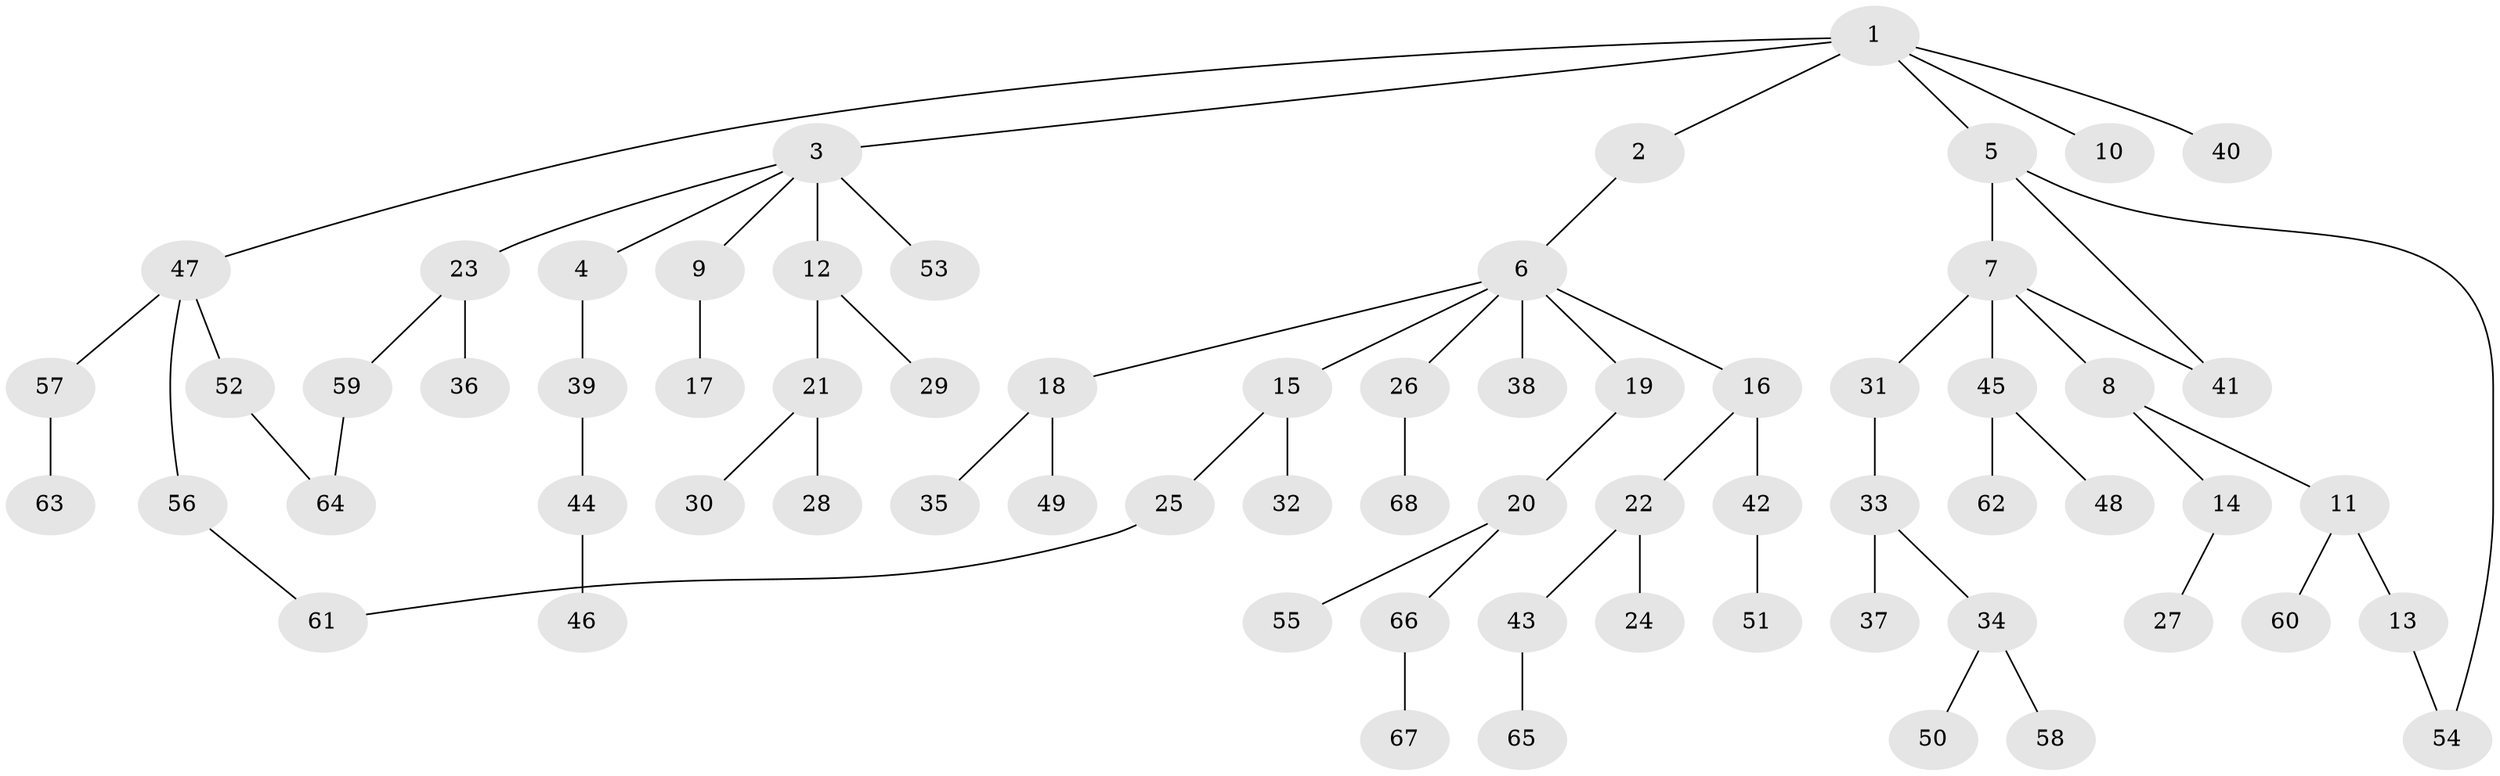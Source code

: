 // original degree distribution, {7: 0.007692307692307693, 3: 0.13846153846153847, 8: 0.023076923076923078, 4: 0.05384615384615385, 5: 0.03076923076923077, 1: 0.46923076923076923, 2: 0.27692307692307694}
// Generated by graph-tools (version 1.1) at 2025/34/03/09/25 02:34:03]
// undirected, 68 vertices, 71 edges
graph export_dot {
graph [start="1"]
  node [color=gray90,style=filled];
  1;
  2;
  3;
  4;
  5;
  6;
  7;
  8;
  9;
  10;
  11;
  12;
  13;
  14;
  15;
  16;
  17;
  18;
  19;
  20;
  21;
  22;
  23;
  24;
  25;
  26;
  27;
  28;
  29;
  30;
  31;
  32;
  33;
  34;
  35;
  36;
  37;
  38;
  39;
  40;
  41;
  42;
  43;
  44;
  45;
  46;
  47;
  48;
  49;
  50;
  51;
  52;
  53;
  54;
  55;
  56;
  57;
  58;
  59;
  60;
  61;
  62;
  63;
  64;
  65;
  66;
  67;
  68;
  1 -- 2 [weight=1.0];
  1 -- 3 [weight=1.0];
  1 -- 5 [weight=1.0];
  1 -- 10 [weight=1.0];
  1 -- 40 [weight=1.0];
  1 -- 47 [weight=1.0];
  2 -- 6 [weight=1.0];
  3 -- 4 [weight=1.0];
  3 -- 9 [weight=1.0];
  3 -- 12 [weight=2.0];
  3 -- 23 [weight=1.0];
  3 -- 53 [weight=1.0];
  4 -- 39 [weight=1.0];
  5 -- 7 [weight=4.0];
  5 -- 41 [weight=1.0];
  5 -- 54 [weight=1.0];
  6 -- 15 [weight=1.0];
  6 -- 16 [weight=1.0];
  6 -- 18 [weight=1.0];
  6 -- 19 [weight=1.0];
  6 -- 26 [weight=1.0];
  6 -- 38 [weight=1.0];
  7 -- 8 [weight=1.0];
  7 -- 31 [weight=1.0];
  7 -- 41 [weight=1.0];
  7 -- 45 [weight=1.0];
  8 -- 11 [weight=1.0];
  8 -- 14 [weight=1.0];
  9 -- 17 [weight=3.0];
  11 -- 13 [weight=1.0];
  11 -- 60 [weight=1.0];
  12 -- 21 [weight=1.0];
  12 -- 29 [weight=1.0];
  13 -- 54 [weight=1.0];
  14 -- 27 [weight=1.0];
  15 -- 25 [weight=1.0];
  15 -- 32 [weight=1.0];
  16 -- 22 [weight=1.0];
  16 -- 42 [weight=2.0];
  18 -- 35 [weight=1.0];
  18 -- 49 [weight=1.0];
  19 -- 20 [weight=1.0];
  20 -- 55 [weight=2.0];
  20 -- 66 [weight=1.0];
  21 -- 28 [weight=1.0];
  21 -- 30 [weight=1.0];
  22 -- 24 [weight=2.0];
  22 -- 43 [weight=1.0];
  23 -- 36 [weight=1.0];
  23 -- 59 [weight=1.0];
  25 -- 61 [weight=1.0];
  26 -- 68 [weight=1.0];
  31 -- 33 [weight=1.0];
  33 -- 34 [weight=1.0];
  33 -- 37 [weight=1.0];
  34 -- 50 [weight=1.0];
  34 -- 58 [weight=1.0];
  39 -- 44 [weight=1.0];
  42 -- 51 [weight=1.0];
  43 -- 65 [weight=1.0];
  44 -- 46 [weight=1.0];
  45 -- 48 [weight=1.0];
  45 -- 62 [weight=1.0];
  47 -- 52 [weight=1.0];
  47 -- 56 [weight=1.0];
  47 -- 57 [weight=1.0];
  52 -- 64 [weight=1.0];
  56 -- 61 [weight=1.0];
  57 -- 63 [weight=1.0];
  59 -- 64 [weight=1.0];
  66 -- 67 [weight=1.0];
}
